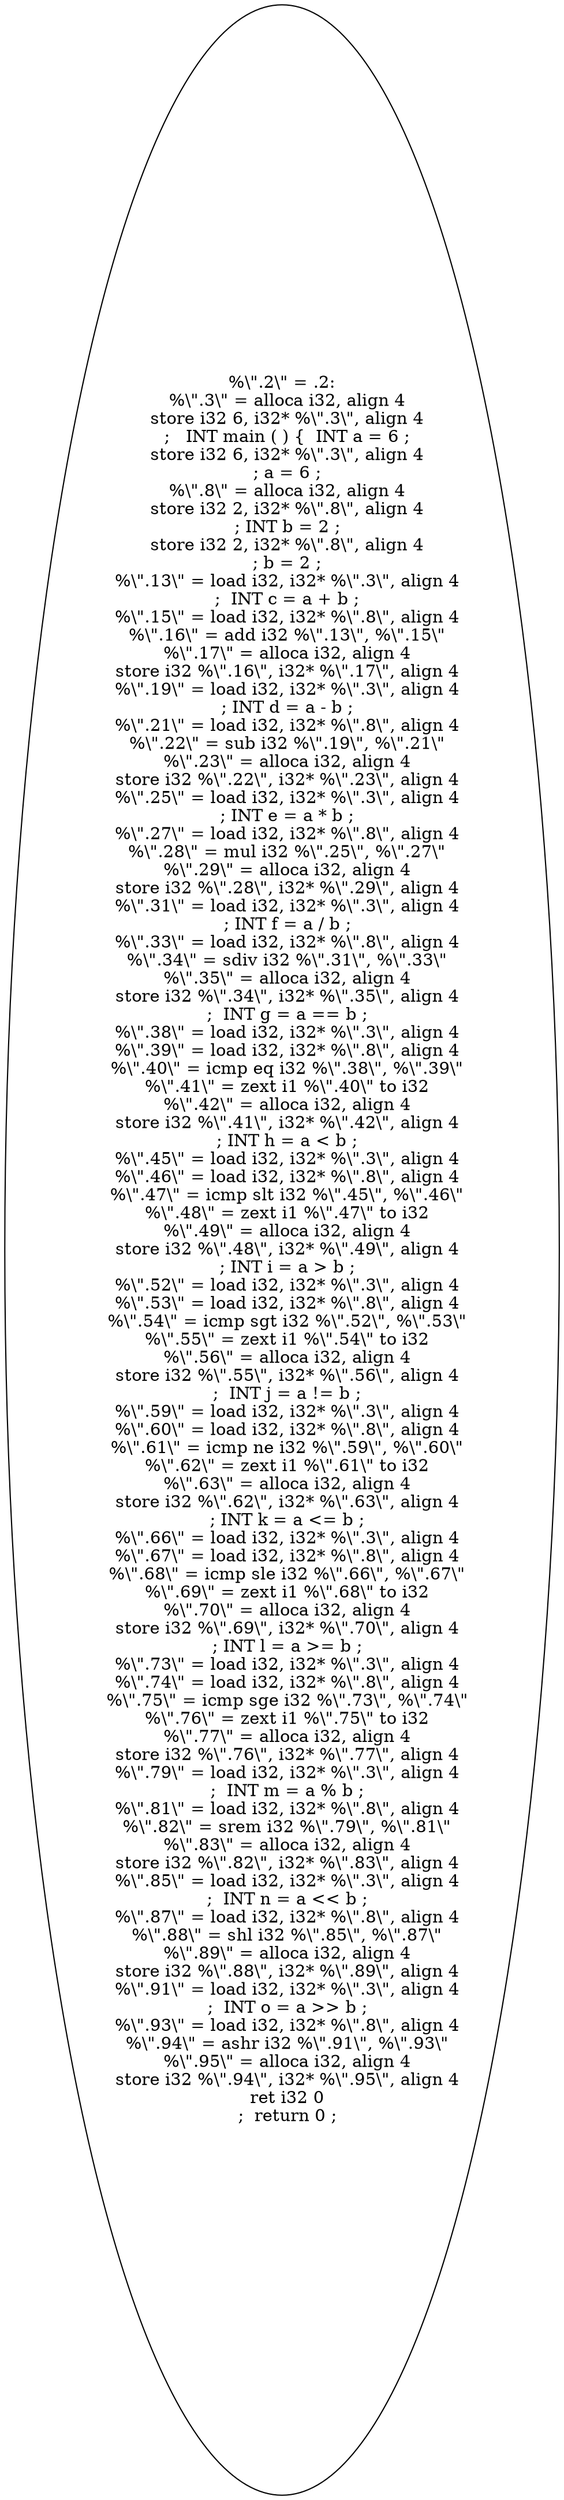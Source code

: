 digraph AST {
  "135765457063024" [label="%\\\".2\\\" = .2:
  %\\\".3\\\" = alloca i32, align 4
  store i32 6, i32* %\\\".3\\\", align 4
  ;   INT main ( ) {  INT a = 6 ;
  store i32 6, i32* %\\\".3\\\", align 4
  ; a = 6 ;
  %\\\".8\\\" = alloca i32, align 4
  store i32 2, i32* %\\\".8\\\", align 4
  ; INT b = 2 ;
  store i32 2, i32* %\\\".8\\\", align 4
  ; b = 2 ;
  %\\\".13\\\" = load i32, i32* %\\\".3\\\", align 4
  ;  INT c = a + b ;
  %\\\".15\\\" = load i32, i32* %\\\".8\\\", align 4
  %\\\".16\\\" = add i32 %\\\".13\\\", %\\\".15\\\"
  %\\\".17\\\" = alloca i32, align 4
  store i32 %\\\".16\\\", i32* %\\\".17\\\", align 4
  %\\\".19\\\" = load i32, i32* %\\\".3\\\", align 4
  ; INT d = a - b ;
  %\\\".21\\\" = load i32, i32* %\\\".8\\\", align 4
  %\\\".22\\\" = sub i32 %\\\".19\\\", %\\\".21\\\"
  %\\\".23\\\" = alloca i32, align 4
  store i32 %\\\".22\\\", i32* %\\\".23\\\", align 4
  %\\\".25\\\" = load i32, i32* %\\\".3\\\", align 4
  ; INT e = a * b ;
  %\\\".27\\\" = load i32, i32* %\\\".8\\\", align 4
  %\\\".28\\\" = mul i32 %\\\".25\\\", %\\\".27\\\"
  %\\\".29\\\" = alloca i32, align 4
  store i32 %\\\".28\\\", i32* %\\\".29\\\", align 4
  %\\\".31\\\" = load i32, i32* %\\\".3\\\", align 4
  ; INT f = a / b ;
  %\\\".33\\\" = load i32, i32* %\\\".8\\\", align 4
  %\\\".34\\\" = sdiv i32 %\\\".31\\\", %\\\".33\\\"
  %\\\".35\\\" = alloca i32, align 4
  store i32 %\\\".34\\\", i32* %\\\".35\\\", align 4
  ;  INT g = a == b ;
  %\\\".38\\\" = load i32, i32* %\\\".3\\\", align 4
  %\\\".39\\\" = load i32, i32* %\\\".8\\\", align 4
  %\\\".40\\\" = icmp eq i32 %\\\".38\\\", %\\\".39\\\"
  %\\\".41\\\" = zext i1 %\\\".40\\\" to i32
  %\\\".42\\\" = alloca i32, align 4
  store i32 %\\\".41\\\", i32* %\\\".42\\\", align 4
  ; INT h = a < b ;
  %\\\".45\\\" = load i32, i32* %\\\".3\\\", align 4
  %\\\".46\\\" = load i32, i32* %\\\".8\\\", align 4
  %\\\".47\\\" = icmp slt i32 %\\\".45\\\", %\\\".46\\\"
  %\\\".48\\\" = zext i1 %\\\".47\\\" to i32
  %\\\".49\\\" = alloca i32, align 4
  store i32 %\\\".48\\\", i32* %\\\".49\\\", align 4
  ; INT i = a > b ;
  %\\\".52\\\" = load i32, i32* %\\\".3\\\", align 4
  %\\\".53\\\" = load i32, i32* %\\\".8\\\", align 4
  %\\\".54\\\" = icmp sgt i32 %\\\".52\\\", %\\\".53\\\"
  %\\\".55\\\" = zext i1 %\\\".54\\\" to i32
  %\\\".56\\\" = alloca i32, align 4
  store i32 %\\\".55\\\", i32* %\\\".56\\\", align 4
  ;  INT j = a != b ;
  %\\\".59\\\" = load i32, i32* %\\\".3\\\", align 4
  %\\\".60\\\" = load i32, i32* %\\\".8\\\", align 4
  %\\\".61\\\" = icmp ne i32 %\\\".59\\\", %\\\".60\\\"
  %\\\".62\\\" = zext i1 %\\\".61\\\" to i32
  %\\\".63\\\" = alloca i32, align 4
  store i32 %\\\".62\\\", i32* %\\\".63\\\", align 4
  ; INT k = a <= b ;
  %\\\".66\\\" = load i32, i32* %\\\".3\\\", align 4
  %\\\".67\\\" = load i32, i32* %\\\".8\\\", align 4
  %\\\".68\\\" = icmp sle i32 %\\\".66\\\", %\\\".67\\\"
  %\\\".69\\\" = zext i1 %\\\".68\\\" to i32
  %\\\".70\\\" = alloca i32, align 4
  store i32 %\\\".69\\\", i32* %\\\".70\\\", align 4
  ; INT l = a >= b ;
  %\\\".73\\\" = load i32, i32* %\\\".3\\\", align 4
  %\\\".74\\\" = load i32, i32* %\\\".8\\\", align 4
  %\\\".75\\\" = icmp sge i32 %\\\".73\\\", %\\\".74\\\"
  %\\\".76\\\" = zext i1 %\\\".75\\\" to i32
  %\\\".77\\\" = alloca i32, align 4
  store i32 %\\\".76\\\", i32* %\\\".77\\\", align 4
  %\\\".79\\\" = load i32, i32* %\\\".3\\\", align 4
  ;  INT m = a % b ;
  %\\\".81\\\" = load i32, i32* %\\\".8\\\", align 4
  %\\\".82\\\" = srem i32 %\\\".79\\\", %\\\".81\\\"
  %\\\".83\\\" = alloca i32, align 4
  store i32 %\\\".82\\\", i32* %\\\".83\\\", align 4
  %\\\".85\\\" = load i32, i32* %\\\".3\\\", align 4
  ;  INT n = a << b ;
  %\\\".87\\\" = load i32, i32* %\\\".8\\\", align 4
  %\\\".88\\\" = shl i32 %\\\".85\\\", %\\\".87\\\"
  %\\\".89\\\" = alloca i32, align 4
  store i32 %\\\".88\\\", i32* %\\\".89\\\", align 4
  %\\\".91\\\" = load i32, i32* %\\\".3\\\", align 4
  ;  INT o = a >> b ;
  %\\\".93\\\" = load i32, i32* %\\\".8\\\", align 4
  %\\\".94\\\" = ashr i32 %\\\".91\\\", %\\\".93\\\"
  %\\\".95\\\" = alloca i32, align 4
  store i32 %\\\".94\\\", i32* %\\\".95\\\", align 4
  ret i32 0
  ;  return 0 ;"];
}
